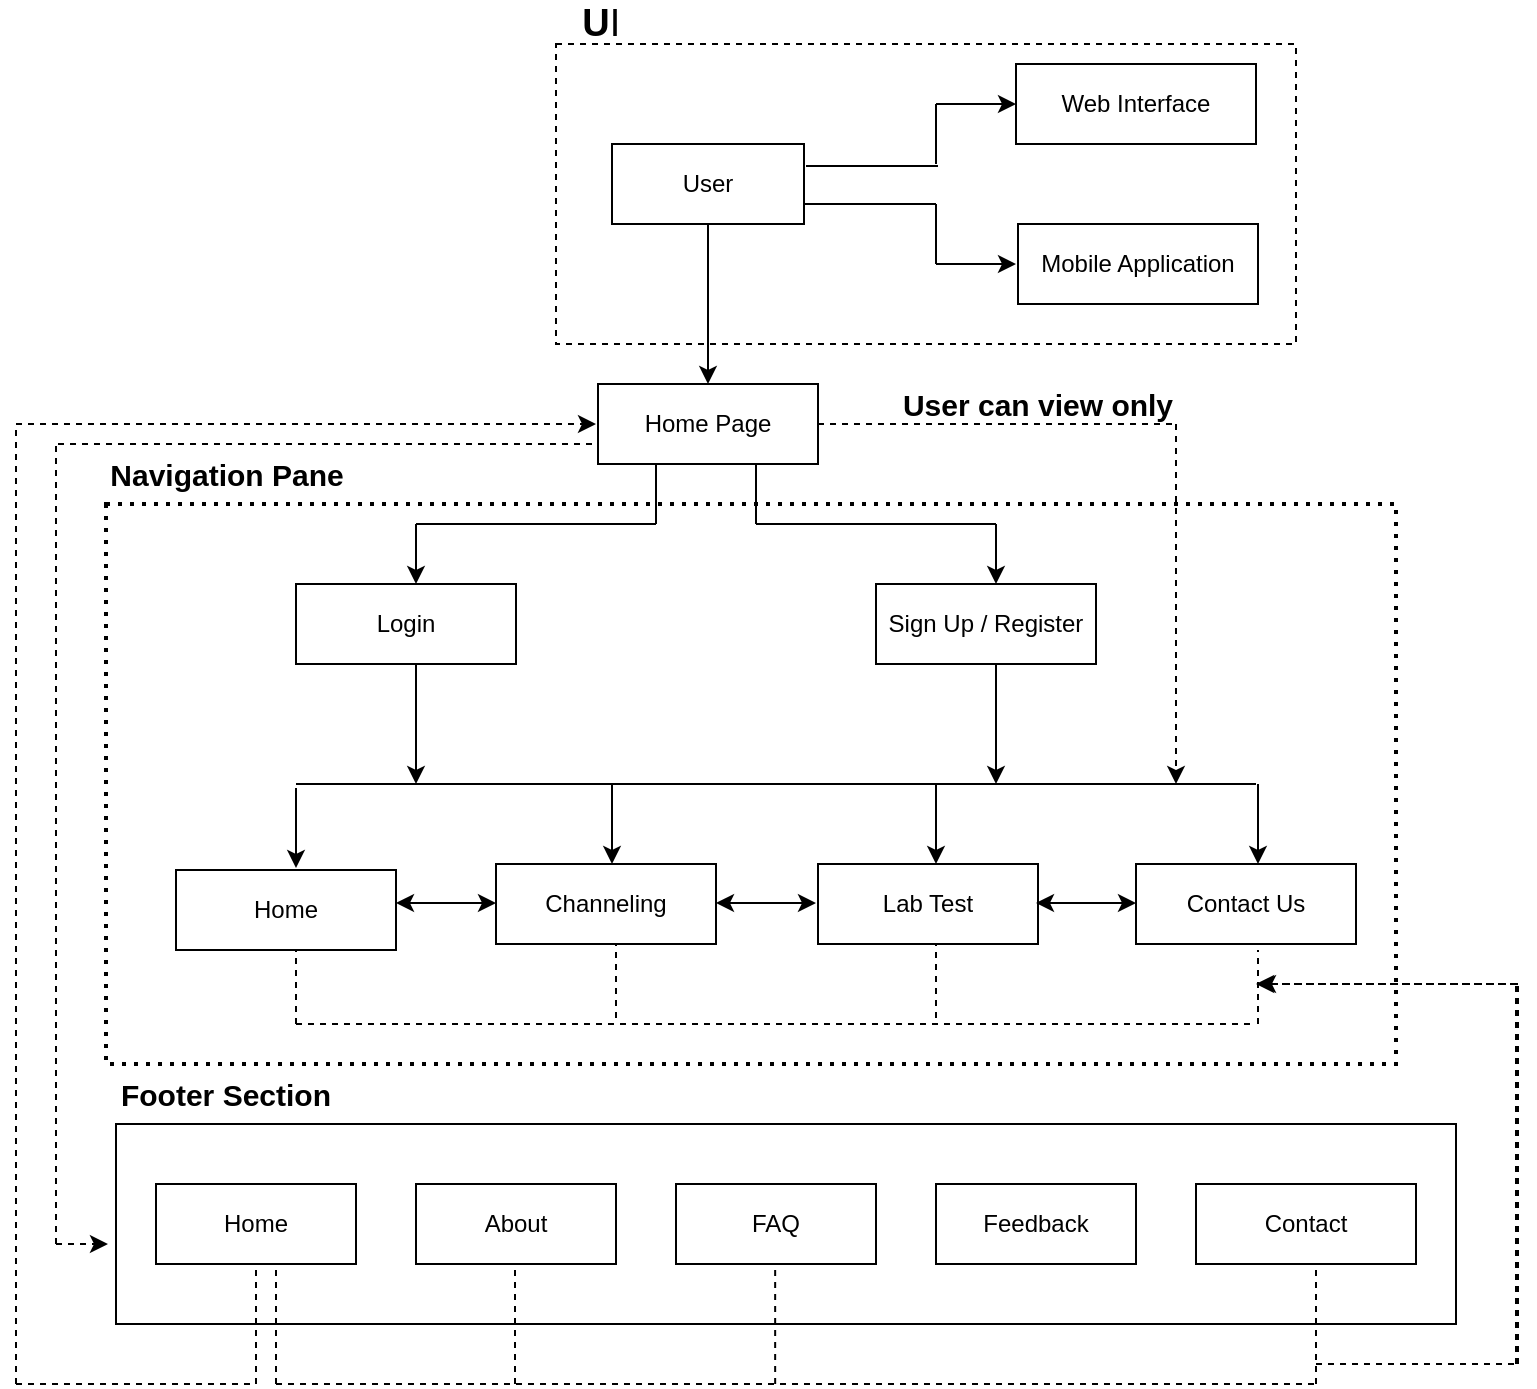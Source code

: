 <mxfile version="13.9.9" type="device"><diagram id="C5RBs43oDa-KdzZeNtuy" name="Page-1"><mxGraphModel dx="1002" dy="581" grid="1" gridSize="10" guides="1" tooltips="1" connect="1" arrows="1" fold="1" page="1" pageScale="1" pageWidth="827" pageHeight="1169" math="0" shadow="0"><root><mxCell id="WIyWlLk6GJQsqaUBKTNV-0"/><mxCell id="WIyWlLk6GJQsqaUBKTNV-1" parent="WIyWlLk6GJQsqaUBKTNV-0"/><mxCell id="NPGA4j9pTvQl8VXp5e1M-0" value="User" style="rounded=0;whiteSpace=wrap;html=1;" parent="WIyWlLk6GJQsqaUBKTNV-1" vertex="1"><mxGeometry x="318" y="80" width="96" height="40" as="geometry"/></mxCell><mxCell id="NPGA4j9pTvQl8VXp5e1M-1" value="Web Interface" style="rounded=0;whiteSpace=wrap;html=1;" parent="WIyWlLk6GJQsqaUBKTNV-1" vertex="1"><mxGeometry x="520" y="40" width="120" height="40" as="geometry"/></mxCell><mxCell id="NPGA4j9pTvQl8VXp5e1M-2" value="Mobile Application" style="rounded=0;whiteSpace=wrap;html=1;" parent="WIyWlLk6GJQsqaUBKTNV-1" vertex="1"><mxGeometry x="521" y="120" width="120" height="40" as="geometry"/></mxCell><mxCell id="NPGA4j9pTvQl8VXp5e1M-3" value="Home Page" style="rounded=0;whiteSpace=wrap;html=1;" parent="WIyWlLk6GJQsqaUBKTNV-1" vertex="1"><mxGeometry x="311" y="200" width="110" height="40" as="geometry"/></mxCell><mxCell id="NPGA4j9pTvQl8VXp5e1M-4" value="Login" style="rounded=0;whiteSpace=wrap;html=1;" parent="WIyWlLk6GJQsqaUBKTNV-1" vertex="1"><mxGeometry x="160" y="300" width="110" height="40" as="geometry"/></mxCell><mxCell id="NPGA4j9pTvQl8VXp5e1M-5" value="Sign Up / Register" style="rounded=0;whiteSpace=wrap;html=1;" parent="WIyWlLk6GJQsqaUBKTNV-1" vertex="1"><mxGeometry x="450" y="300" width="110" height="40" as="geometry"/></mxCell><mxCell id="NPGA4j9pTvQl8VXp5e1M-6" value="Home" style="rounded=0;whiteSpace=wrap;html=1;" parent="WIyWlLk6GJQsqaUBKTNV-1" vertex="1"><mxGeometry x="100" y="443" width="110" height="40" as="geometry"/></mxCell><mxCell id="NPGA4j9pTvQl8VXp5e1M-7" value="Channeling" style="rounded=0;whiteSpace=wrap;html=1;" parent="WIyWlLk6GJQsqaUBKTNV-1" vertex="1"><mxGeometry x="260" y="440" width="110" height="40" as="geometry"/></mxCell><mxCell id="NPGA4j9pTvQl8VXp5e1M-8" value="Lab Test" style="rounded=0;whiteSpace=wrap;html=1;" parent="WIyWlLk6GJQsqaUBKTNV-1" vertex="1"><mxGeometry x="421" y="440" width="110" height="40" as="geometry"/></mxCell><mxCell id="NPGA4j9pTvQl8VXp5e1M-9" value="Contact Us" style="rounded=0;whiteSpace=wrap;html=1;" parent="WIyWlLk6GJQsqaUBKTNV-1" vertex="1"><mxGeometry x="580" y="440" width="110" height="40" as="geometry"/></mxCell><mxCell id="NPGA4j9pTvQl8VXp5e1M-12" value="Home" style="rounded=0;whiteSpace=wrap;html=1;fillColor=none;" parent="WIyWlLk6GJQsqaUBKTNV-1" vertex="1"><mxGeometry x="90" y="600" width="100" height="40" as="geometry"/></mxCell><mxCell id="NPGA4j9pTvQl8VXp5e1M-13" value="About" style="rounded=0;whiteSpace=wrap;html=1;fillColor=none;" parent="WIyWlLk6GJQsqaUBKTNV-1" vertex="1"><mxGeometry x="220" y="600" width="100" height="40" as="geometry"/></mxCell><mxCell id="NPGA4j9pTvQl8VXp5e1M-14" value="FAQ" style="rounded=0;whiteSpace=wrap;html=1;fillColor=none;" parent="WIyWlLk6GJQsqaUBKTNV-1" vertex="1"><mxGeometry x="350" y="600" width="100" height="40" as="geometry"/></mxCell><mxCell id="NPGA4j9pTvQl8VXp5e1M-15" value="Feedback" style="rounded=0;whiteSpace=wrap;html=1;fillColor=none;" parent="WIyWlLk6GJQsqaUBKTNV-1" vertex="1"><mxGeometry x="480" y="600" width="100" height="40" as="geometry"/></mxCell><mxCell id="NPGA4j9pTvQl8VXp5e1M-16" value="Contact" style="rounded=0;whiteSpace=wrap;html=1;fillColor=none;" parent="WIyWlLk6GJQsqaUBKTNV-1" vertex="1"><mxGeometry x="610" y="600" width="110" height="40" as="geometry"/></mxCell><mxCell id="NPGA4j9pTvQl8VXp5e1M-18" value="" style="endArrow=none;html=1;" parent="WIyWlLk6GJQsqaUBKTNV-1" edge="1"><mxGeometry width="50" height="50" relative="1" as="geometry"><mxPoint x="415" y="91" as="sourcePoint"/><mxPoint x="481" y="91" as="targetPoint"/></mxGeometry></mxCell><mxCell id="NPGA4j9pTvQl8VXp5e1M-21" value="" style="endArrow=none;html=1;" parent="WIyWlLk6GJQsqaUBKTNV-1" edge="1"><mxGeometry width="50" height="50" relative="1" as="geometry"><mxPoint x="480" y="90" as="sourcePoint"/><mxPoint x="480" y="60" as="targetPoint"/></mxGeometry></mxCell><mxCell id="NPGA4j9pTvQl8VXp5e1M-22" value="" style="endArrow=classic;html=1;entryX=0;entryY=0.5;entryDx=0;entryDy=0;" parent="WIyWlLk6GJQsqaUBKTNV-1" target="NPGA4j9pTvQl8VXp5e1M-1" edge="1"><mxGeometry width="50" height="50" relative="1" as="geometry"><mxPoint x="480" y="60" as="sourcePoint"/><mxPoint x="530" y="10" as="targetPoint"/></mxGeometry></mxCell><mxCell id="NPGA4j9pTvQl8VXp5e1M-24" value="" style="endArrow=none;html=1;" parent="WIyWlLk6GJQsqaUBKTNV-1" edge="1"><mxGeometry width="50" height="50" relative="1" as="geometry"><mxPoint x="414" y="110" as="sourcePoint"/><mxPoint x="480" y="110" as="targetPoint"/></mxGeometry></mxCell><mxCell id="NPGA4j9pTvQl8VXp5e1M-25" value="" style="endArrow=none;html=1;" parent="WIyWlLk6GJQsqaUBKTNV-1" edge="1"><mxGeometry width="50" height="50" relative="1" as="geometry"><mxPoint x="480" y="140" as="sourcePoint"/><mxPoint x="480" y="110" as="targetPoint"/></mxGeometry></mxCell><mxCell id="NPGA4j9pTvQl8VXp5e1M-26" value="" style="endArrow=classic;html=1;entryX=0;entryY=0.5;entryDx=0;entryDy=0;" parent="WIyWlLk6GJQsqaUBKTNV-1" edge="1"><mxGeometry width="50" height="50" relative="1" as="geometry"><mxPoint x="480" y="140" as="sourcePoint"/><mxPoint x="520" y="140" as="targetPoint"/></mxGeometry></mxCell><mxCell id="NPGA4j9pTvQl8VXp5e1M-27" value="" style="endArrow=classic;html=1;exitX=0.5;exitY=1;exitDx=0;exitDy=0;entryX=0.5;entryY=0;entryDx=0;entryDy=0;" parent="WIyWlLk6GJQsqaUBKTNV-1" source="NPGA4j9pTvQl8VXp5e1M-0" target="NPGA4j9pTvQl8VXp5e1M-3" edge="1"><mxGeometry width="50" height="50" relative="1" as="geometry"><mxPoint x="400" y="190" as="sourcePoint"/><mxPoint x="450" y="140" as="targetPoint"/></mxGeometry></mxCell><mxCell id="NPGA4j9pTvQl8VXp5e1M-31" value="" style="endArrow=none;html=1;" parent="WIyWlLk6GJQsqaUBKTNV-1" edge="1"><mxGeometry width="50" height="50" relative="1" as="geometry"><mxPoint x="220" y="270" as="sourcePoint"/><mxPoint x="340" y="270" as="targetPoint"/></mxGeometry></mxCell><mxCell id="NPGA4j9pTvQl8VXp5e1M-34" value="" style="endArrow=classic;html=1;" parent="WIyWlLk6GJQsqaUBKTNV-1" edge="1"><mxGeometry width="50" height="50" relative="1" as="geometry"><mxPoint x="220" y="270" as="sourcePoint"/><mxPoint x="220" y="300" as="targetPoint"/></mxGeometry></mxCell><mxCell id="NPGA4j9pTvQl8VXp5e1M-36" value="" style="endArrow=none;html=1;" parent="WIyWlLk6GJQsqaUBKTNV-1" edge="1"><mxGeometry width="50" height="50" relative="1" as="geometry"><mxPoint x="390" y="270" as="sourcePoint"/><mxPoint x="510" y="270" as="targetPoint"/></mxGeometry></mxCell><mxCell id="NPGA4j9pTvQl8VXp5e1M-37" value="" style="endArrow=classic;html=1;" parent="WIyWlLk6GJQsqaUBKTNV-1" edge="1"><mxGeometry width="50" height="50" relative="1" as="geometry"><mxPoint x="510" y="270" as="sourcePoint"/><mxPoint x="510" y="300" as="targetPoint"/></mxGeometry></mxCell><mxCell id="NPGA4j9pTvQl8VXp5e1M-38" value="" style="endArrow=none;html=1;" parent="WIyWlLk6GJQsqaUBKTNV-1" edge="1"><mxGeometry width="50" height="50" relative="1" as="geometry"><mxPoint x="340" y="270" as="sourcePoint"/><mxPoint x="340" y="240" as="targetPoint"/></mxGeometry></mxCell><mxCell id="NPGA4j9pTvQl8VXp5e1M-39" value="" style="endArrow=none;html=1;" parent="WIyWlLk6GJQsqaUBKTNV-1" edge="1"><mxGeometry width="50" height="50" relative="1" as="geometry"><mxPoint x="390" y="270" as="sourcePoint"/><mxPoint x="390" y="240" as="targetPoint"/></mxGeometry></mxCell><mxCell id="NPGA4j9pTvQl8VXp5e1M-40" value="" style="endArrow=classic;startArrow=classic;html=1;" parent="WIyWlLk6GJQsqaUBKTNV-1" edge="1"><mxGeometry width="50" height="50" relative="1" as="geometry"><mxPoint x="210" y="459.5" as="sourcePoint"/><mxPoint x="260" y="459.5" as="targetPoint"/></mxGeometry></mxCell><mxCell id="NPGA4j9pTvQl8VXp5e1M-41" value="" style="endArrow=classic;startArrow=classic;html=1;" parent="WIyWlLk6GJQsqaUBKTNV-1" edge="1"><mxGeometry width="50" height="50" relative="1" as="geometry"><mxPoint x="370" y="459.5" as="sourcePoint"/><mxPoint x="420" y="459.5" as="targetPoint"/></mxGeometry></mxCell><mxCell id="NPGA4j9pTvQl8VXp5e1M-42" value="" style="endArrow=classic;startArrow=classic;html=1;" parent="WIyWlLk6GJQsqaUBKTNV-1" edge="1"><mxGeometry width="50" height="50" relative="1" as="geometry"><mxPoint x="530" y="459.5" as="sourcePoint"/><mxPoint x="580" y="459.5" as="targetPoint"/></mxGeometry></mxCell><mxCell id="NPGA4j9pTvQl8VXp5e1M-44" value="" style="endArrow=classic;html=1;" parent="WIyWlLk6GJQsqaUBKTNV-1" edge="1"><mxGeometry width="50" height="50" relative="1" as="geometry"><mxPoint x="160" y="402" as="sourcePoint"/><mxPoint x="160" y="442" as="targetPoint"/></mxGeometry></mxCell><mxCell id="NPGA4j9pTvQl8VXp5e1M-45" value="" style="endArrow=classic;html=1;" parent="WIyWlLk6GJQsqaUBKTNV-1" edge="1"><mxGeometry width="50" height="50" relative="1" as="geometry"><mxPoint x="480" y="400" as="sourcePoint"/><mxPoint x="480" y="440" as="targetPoint"/></mxGeometry></mxCell><mxCell id="NPGA4j9pTvQl8VXp5e1M-46" value="" style="endArrow=classic;html=1;" parent="WIyWlLk6GJQsqaUBKTNV-1" edge="1"><mxGeometry width="50" height="50" relative="1" as="geometry"><mxPoint x="318" y="400" as="sourcePoint"/><mxPoint x="318" y="440" as="targetPoint"/></mxGeometry></mxCell><mxCell id="NPGA4j9pTvQl8VXp5e1M-47" value="" style="endArrow=classic;html=1;" parent="WIyWlLk6GJQsqaUBKTNV-1" edge="1"><mxGeometry width="50" height="50" relative="1" as="geometry"><mxPoint x="641" y="400" as="sourcePoint"/><mxPoint x="641" y="440" as="targetPoint"/></mxGeometry></mxCell><mxCell id="NPGA4j9pTvQl8VXp5e1M-48" value="" style="endArrow=none;html=1;" parent="WIyWlLk6GJQsqaUBKTNV-1" edge="1"><mxGeometry width="50" height="50" relative="1" as="geometry"><mxPoint x="160" y="400" as="sourcePoint"/><mxPoint x="640" y="400" as="targetPoint"/></mxGeometry></mxCell><mxCell id="NPGA4j9pTvQl8VXp5e1M-52" value="" style="endArrow=classic;html=1;" parent="WIyWlLk6GJQsqaUBKTNV-1" edge="1"><mxGeometry width="50" height="50" relative="1" as="geometry"><mxPoint x="220" y="340" as="sourcePoint"/><mxPoint x="220" y="400" as="targetPoint"/></mxGeometry></mxCell><mxCell id="NPGA4j9pTvQl8VXp5e1M-53" value="" style="endArrow=classic;html=1;" parent="WIyWlLk6GJQsqaUBKTNV-1" edge="1"><mxGeometry width="50" height="50" relative="1" as="geometry"><mxPoint x="510" y="340" as="sourcePoint"/><mxPoint x="510" y="400" as="targetPoint"/></mxGeometry></mxCell><mxCell id="NPGA4j9pTvQl8VXp5e1M-54" value="" style="rounded=0;whiteSpace=wrap;html=1;fillColor=none;" parent="WIyWlLk6GJQsqaUBKTNV-1" vertex="1"><mxGeometry x="70" y="570" width="670" height="100" as="geometry"/></mxCell><mxCell id="NPGA4j9pTvQl8VXp5e1M-55" value="&lt;font style=&quot;font-size: 15px&quot;&gt;&lt;b&gt;Footer Section&lt;/b&gt;&lt;/font&gt;" style="text;html=1;strokeColor=none;fillColor=none;align=center;verticalAlign=middle;whiteSpace=wrap;rounded=0;" parent="WIyWlLk6GJQsqaUBKTNV-1" vertex="1"><mxGeometry x="70" y="540" width="110" height="30" as="geometry"/></mxCell><mxCell id="NPGA4j9pTvQl8VXp5e1M-58" value="" style="endArrow=none;dashed=1;html=1;" parent="WIyWlLk6GJQsqaUBKTNV-1" edge="1"><mxGeometry width="50" height="50" relative="1" as="geometry"><mxPoint x="40" y="630" as="sourcePoint"/><mxPoint x="40" y="230" as="targetPoint"/></mxGeometry></mxCell><mxCell id="NPGA4j9pTvQl8VXp5e1M-59" value="" style="endArrow=none;dashed=1;html=1;" parent="WIyWlLk6GJQsqaUBKTNV-1" edge="1"><mxGeometry width="50" height="50" relative="1" as="geometry"><mxPoint x="41" y="230" as="sourcePoint"/><mxPoint x="311" y="230" as="targetPoint"/></mxGeometry></mxCell><mxCell id="NPGA4j9pTvQl8VXp5e1M-62" value="" style="endArrow=classic;html=1;dashed=1;entryX=-0.006;entryY=0.6;entryDx=0;entryDy=0;entryPerimeter=0;" parent="WIyWlLk6GJQsqaUBKTNV-1" target="NPGA4j9pTvQl8VXp5e1M-54" edge="1"><mxGeometry width="50" height="50" relative="1" as="geometry"><mxPoint x="40" y="630" as="sourcePoint"/><mxPoint x="90" y="580" as="targetPoint"/></mxGeometry></mxCell><mxCell id="NPGA4j9pTvQl8VXp5e1M-63" value="" style="endArrow=none;dashed=1;html=1;" parent="WIyWlLk6GJQsqaUBKTNV-1" edge="1"><mxGeometry width="50" height="50" relative="1" as="geometry"><mxPoint x="140" y="700" as="sourcePoint"/><mxPoint x="140" y="640" as="targetPoint"/></mxGeometry></mxCell><mxCell id="NPGA4j9pTvQl8VXp5e1M-64" value="" style="endArrow=none;dashed=1;html=1;" parent="WIyWlLk6GJQsqaUBKTNV-1" edge="1"><mxGeometry width="50" height="50" relative="1" as="geometry"><mxPoint x="20" y="700" as="sourcePoint"/><mxPoint x="140" y="700" as="targetPoint"/></mxGeometry></mxCell><mxCell id="NPGA4j9pTvQl8VXp5e1M-65" value="" style="endArrow=none;dashed=1;html=1;" parent="WIyWlLk6GJQsqaUBKTNV-1" edge="1"><mxGeometry width="50" height="50" relative="1" as="geometry"><mxPoint x="20" y="700" as="sourcePoint"/><mxPoint x="20" y="220" as="targetPoint"/></mxGeometry></mxCell><mxCell id="NPGA4j9pTvQl8VXp5e1M-66" value="" style="endArrow=classic;html=1;dashed=1;" parent="WIyWlLk6GJQsqaUBKTNV-1" edge="1"><mxGeometry width="50" height="50" relative="1" as="geometry"><mxPoint x="20" y="220" as="sourcePoint"/><mxPoint x="310" y="220" as="targetPoint"/></mxGeometry></mxCell><mxCell id="NPGA4j9pTvQl8VXp5e1M-67" value="" style="endArrow=none;dashed=1;html=1;" parent="WIyWlLk6GJQsqaUBKTNV-1" edge="1"><mxGeometry width="50" height="50" relative="1" as="geometry"><mxPoint x="150" y="700" as="sourcePoint"/><mxPoint x="150" y="640" as="targetPoint"/></mxGeometry></mxCell><mxCell id="NPGA4j9pTvQl8VXp5e1M-68" value="" style="endArrow=none;dashed=1;html=1;" parent="WIyWlLk6GJQsqaUBKTNV-1" edge="1"><mxGeometry width="50" height="50" relative="1" as="geometry"><mxPoint x="269.5" y="700" as="sourcePoint"/><mxPoint x="269.5" y="640" as="targetPoint"/></mxGeometry></mxCell><mxCell id="NPGA4j9pTvQl8VXp5e1M-69" value="" style="endArrow=none;dashed=1;html=1;" parent="WIyWlLk6GJQsqaUBKTNV-1" edge="1"><mxGeometry width="50" height="50" relative="1" as="geometry"><mxPoint x="399.58" y="700" as="sourcePoint"/><mxPoint x="399.58" y="640" as="targetPoint"/></mxGeometry></mxCell><mxCell id="NPGA4j9pTvQl8VXp5e1M-70" value="" style="endArrow=none;dashed=1;html=1;" parent="WIyWlLk6GJQsqaUBKTNV-1" edge="1"><mxGeometry width="50" height="50" relative="1" as="geometry"><mxPoint x="670" y="700" as="sourcePoint"/><mxPoint x="670" y="640" as="targetPoint"/></mxGeometry></mxCell><mxCell id="NPGA4j9pTvQl8VXp5e1M-71" value="" style="endArrow=none;dashed=1;html=1;" parent="WIyWlLk6GJQsqaUBKTNV-1" edge="1"><mxGeometry width="50" height="50" relative="1" as="geometry"><mxPoint x="150" y="700" as="sourcePoint"/><mxPoint x="670" y="700" as="targetPoint"/></mxGeometry></mxCell><mxCell id="NPGA4j9pTvQl8VXp5e1M-72" value="" style="endArrow=none;dashed=1;html=1;" parent="WIyWlLk6GJQsqaUBKTNV-1" edge="1"><mxGeometry width="50" height="50" relative="1" as="geometry"><mxPoint x="160" y="520" as="sourcePoint"/><mxPoint x="640" y="520" as="targetPoint"/></mxGeometry></mxCell><mxCell id="NPGA4j9pTvQl8VXp5e1M-73" value="" style="endArrow=none;dashed=1;html=1;" parent="WIyWlLk6GJQsqaUBKTNV-1" edge="1"><mxGeometry width="50" height="50" relative="1" as="geometry"><mxPoint x="160" y="520" as="sourcePoint"/><mxPoint x="160" y="483" as="targetPoint"/></mxGeometry></mxCell><mxCell id="NPGA4j9pTvQl8VXp5e1M-74" value="" style="endArrow=none;dashed=1;html=1;" parent="WIyWlLk6GJQsqaUBKTNV-1" edge="1"><mxGeometry width="50" height="50" relative="1" as="geometry"><mxPoint x="320" y="517" as="sourcePoint"/><mxPoint x="320" y="480" as="targetPoint"/></mxGeometry></mxCell><mxCell id="NPGA4j9pTvQl8VXp5e1M-75" value="" style="endArrow=none;dashed=1;html=1;" parent="WIyWlLk6GJQsqaUBKTNV-1" edge="1"><mxGeometry width="50" height="50" relative="1" as="geometry"><mxPoint x="480" y="517" as="sourcePoint"/><mxPoint x="480" y="480" as="targetPoint"/></mxGeometry></mxCell><mxCell id="NPGA4j9pTvQl8VXp5e1M-76" value="" style="endArrow=none;dashed=1;html=1;" parent="WIyWlLk6GJQsqaUBKTNV-1" edge="1"><mxGeometry width="50" height="50" relative="1" as="geometry"><mxPoint x="641" y="520" as="sourcePoint"/><mxPoint x="641" y="483" as="targetPoint"/></mxGeometry></mxCell><mxCell id="NPGA4j9pTvQl8VXp5e1M-77" value="" style="endArrow=none;dashed=1;html=1;" parent="WIyWlLk6GJQsqaUBKTNV-1" edge="1"><mxGeometry width="50" height="50" relative="1" as="geometry"><mxPoint x="670" y="690" as="sourcePoint"/><mxPoint x="770" y="690" as="targetPoint"/></mxGeometry></mxCell><mxCell id="NPGA4j9pTvQl8VXp5e1M-78" value="" style="endArrow=none;dashed=1;html=1;" parent="WIyWlLk6GJQsqaUBKTNV-1" edge="1"><mxGeometry width="50" height="50" relative="1" as="geometry"><mxPoint x="770" y="690" as="sourcePoint"/><mxPoint x="770" y="500" as="targetPoint"/></mxGeometry></mxCell><mxCell id="NPGA4j9pTvQl8VXp5e1M-79" value="" style="endArrow=classic;html=1;dashed=1;" parent="WIyWlLk6GJQsqaUBKTNV-1" edge="1"><mxGeometry width="50" height="50" relative="1" as="geometry"><mxPoint x="770" y="500" as="sourcePoint"/><mxPoint x="640" y="500" as="targetPoint"/></mxGeometry></mxCell><mxCell id="NPGA4j9pTvQl8VXp5e1M-80" value="" style="rounded=0;whiteSpace=wrap;html=1;fillColor=none;dashed=1;" parent="WIyWlLk6GJQsqaUBKTNV-1" vertex="1"><mxGeometry x="290" y="30" width="370" height="150" as="geometry"/></mxCell><mxCell id="NPGA4j9pTvQl8VXp5e1M-82" value="&lt;font style=&quot;font-size: 19px&quot;&gt;&amp;nbsp;&lt;b&gt;U&lt;/b&gt;I&lt;/font&gt;" style="text;html=1;strokeColor=none;fillColor=none;align=center;verticalAlign=middle;whiteSpace=wrap;rounded=0;dashed=1;" parent="WIyWlLk6GJQsqaUBKTNV-1" vertex="1"><mxGeometry x="280" y="10" width="60" height="20" as="geometry"/></mxCell><mxCell id="NPGA4j9pTvQl8VXp5e1M-85" value="" style="endArrow=none;dashed=1;html=1;" parent="WIyWlLk6GJQsqaUBKTNV-1" edge="1"><mxGeometry width="50" height="50" relative="1" as="geometry"><mxPoint x="421" y="220" as="sourcePoint"/><mxPoint x="600" y="220" as="targetPoint"/></mxGeometry></mxCell><mxCell id="NPGA4j9pTvQl8VXp5e1M-86" value="" style="endArrow=classic;html=1;dashed=1;" parent="WIyWlLk6GJQsqaUBKTNV-1" edge="1"><mxGeometry width="50" height="50" relative="1" as="geometry"><mxPoint x="600" y="220" as="sourcePoint"/><mxPoint x="600" y="400" as="targetPoint"/></mxGeometry></mxCell><mxCell id="jsYJrJT7QYqly5KCY1V4-0" value="" style="endArrow=classic;html=1;dashed=1;" edge="1" parent="WIyWlLk6GJQsqaUBKTNV-1"><mxGeometry width="50" height="50" relative="1" as="geometry"><mxPoint x="771" y="500" as="sourcePoint"/><mxPoint x="641" y="500" as="targetPoint"/></mxGeometry></mxCell><mxCell id="jsYJrJT7QYqly5KCY1V4-1" value="" style="endArrow=none;dashed=1;html=1;" edge="1" parent="WIyWlLk6GJQsqaUBKTNV-1"><mxGeometry width="50" height="50" relative="1" as="geometry"><mxPoint x="771" y="690" as="sourcePoint"/><mxPoint x="771" y="500" as="targetPoint"/></mxGeometry></mxCell><mxCell id="jsYJrJT7QYqly5KCY1V4-2" value="&lt;font style=&quot;font-size: 15px&quot;&gt;&lt;b&gt;User can view only&lt;/b&gt;&lt;/font&gt;" style="text;html=1;strokeColor=none;fillColor=none;align=center;verticalAlign=middle;whiteSpace=wrap;rounded=0;" vertex="1" parent="WIyWlLk6GJQsqaUBKTNV-1"><mxGeometry x="460.5" y="200" width="139.5" height="20" as="geometry"/></mxCell><mxCell id="jsYJrJT7QYqly5KCY1V4-4" value="" style="rounded=0;whiteSpace=wrap;html=1;fillColor=none;dashed=1;dashPattern=1 2;strokeWidth=2;" vertex="1" parent="WIyWlLk6GJQsqaUBKTNV-1"><mxGeometry x="65" y="260" width="645" height="280" as="geometry"/></mxCell><mxCell id="jsYJrJT7QYqly5KCY1V4-5" value="&lt;font style=&quot;font-size: 15px&quot;&gt;&lt;b&gt;Navigation Pane&lt;/b&gt;&lt;/font&gt;" style="text;html=1;strokeColor=none;fillColor=none;align=center;verticalAlign=middle;whiteSpace=wrap;rounded=0;" vertex="1" parent="WIyWlLk6GJQsqaUBKTNV-1"><mxGeometry x="62.5" y="230" width="125" height="30" as="geometry"/></mxCell></root></mxGraphModel></diagram></mxfile>